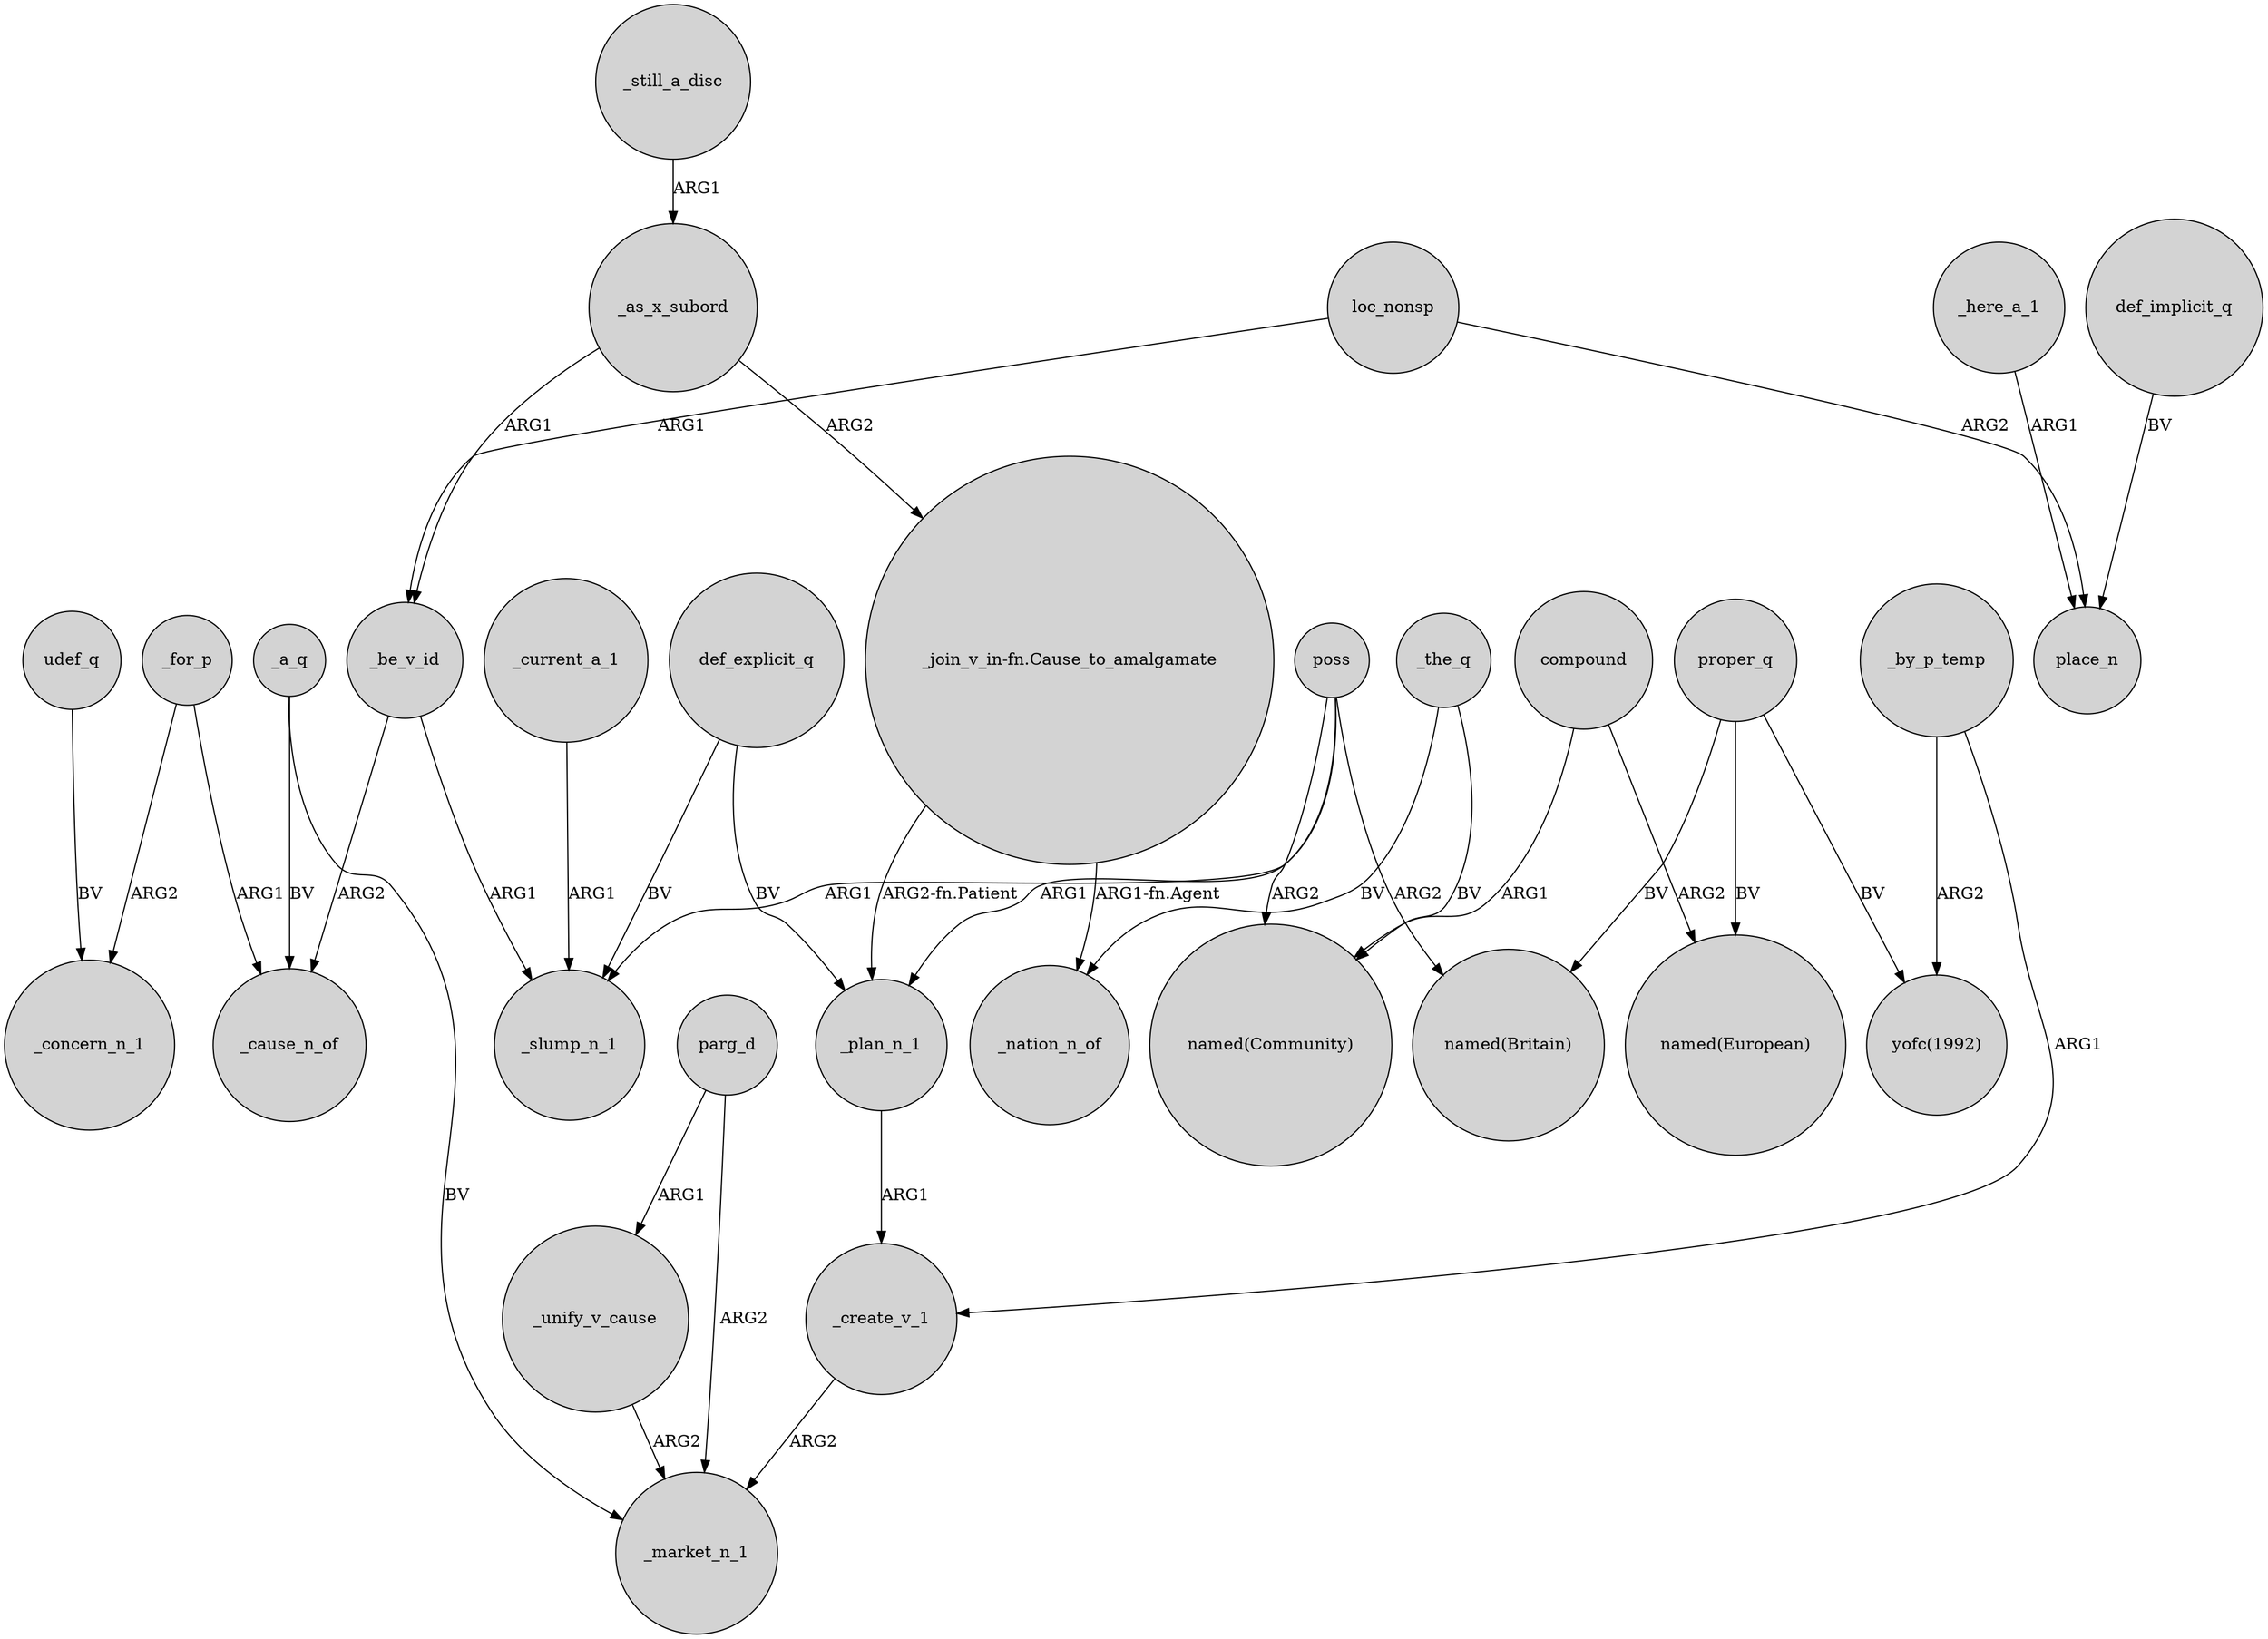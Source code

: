 digraph {
	node [shape=circle style=filled]
	poss -> _plan_n_1 [label=ARG1]
	_unify_v_cause -> _market_n_1 [label=ARG2]
	_here_a_1 -> place_n [label=ARG1]
	_the_q -> "named(Community)" [label=BV]
	_for_p -> _cause_n_of [label=ARG1]
	_as_x_subord -> _be_v_id [label=ARG1]
	_be_v_id -> _slump_n_1 [label=ARG1]
	_still_a_disc -> _as_x_subord [label=ARG1]
	proper_q -> "yofc(1992)" [label=BV]
	def_explicit_q -> _plan_n_1 [label=BV]
	poss -> _slump_n_1 [label=ARG1]
	def_implicit_q -> place_n [label=BV]
	compound -> "named(Community)" [label=ARG1]
	_by_p_temp -> _create_v_1 [label=ARG1]
	def_explicit_q -> _slump_n_1 [label=BV]
	_current_a_1 -> _slump_n_1 [label=ARG1]
	"_join_v_in-fn.Cause_to_amalgamate" -> _nation_n_of [label="ARG1-fn.Agent"]
	_for_p -> _concern_n_1 [label=ARG2]
	parg_d -> _market_n_1 [label=ARG2]
	_create_v_1 -> _market_n_1 [label=ARG2]
	_the_q -> _nation_n_of [label=BV]
	udef_q -> _concern_n_1 [label=BV]
	"_join_v_in-fn.Cause_to_amalgamate" -> _plan_n_1 [label="ARG2-fn.Patient"]
	_as_x_subord -> "_join_v_in-fn.Cause_to_amalgamate" [label=ARG2]
	_a_q -> _market_n_1 [label=BV]
	loc_nonsp -> place_n [label=ARG2]
	_a_q -> _cause_n_of [label=BV]
	loc_nonsp -> _be_v_id [label=ARG1]
	_by_p_temp -> "yofc(1992)" [label=ARG2]
	poss -> "named(Community)" [label=ARG2]
	compound -> "named(European)" [label=ARG2]
	_plan_n_1 -> _create_v_1 [label=ARG1]
	poss -> "named(Britain)" [label=ARG2]
	parg_d -> _unify_v_cause [label=ARG1]
	proper_q -> "named(European)" [label=BV]
	_be_v_id -> _cause_n_of [label=ARG2]
	proper_q -> "named(Britain)" [label=BV]
}
